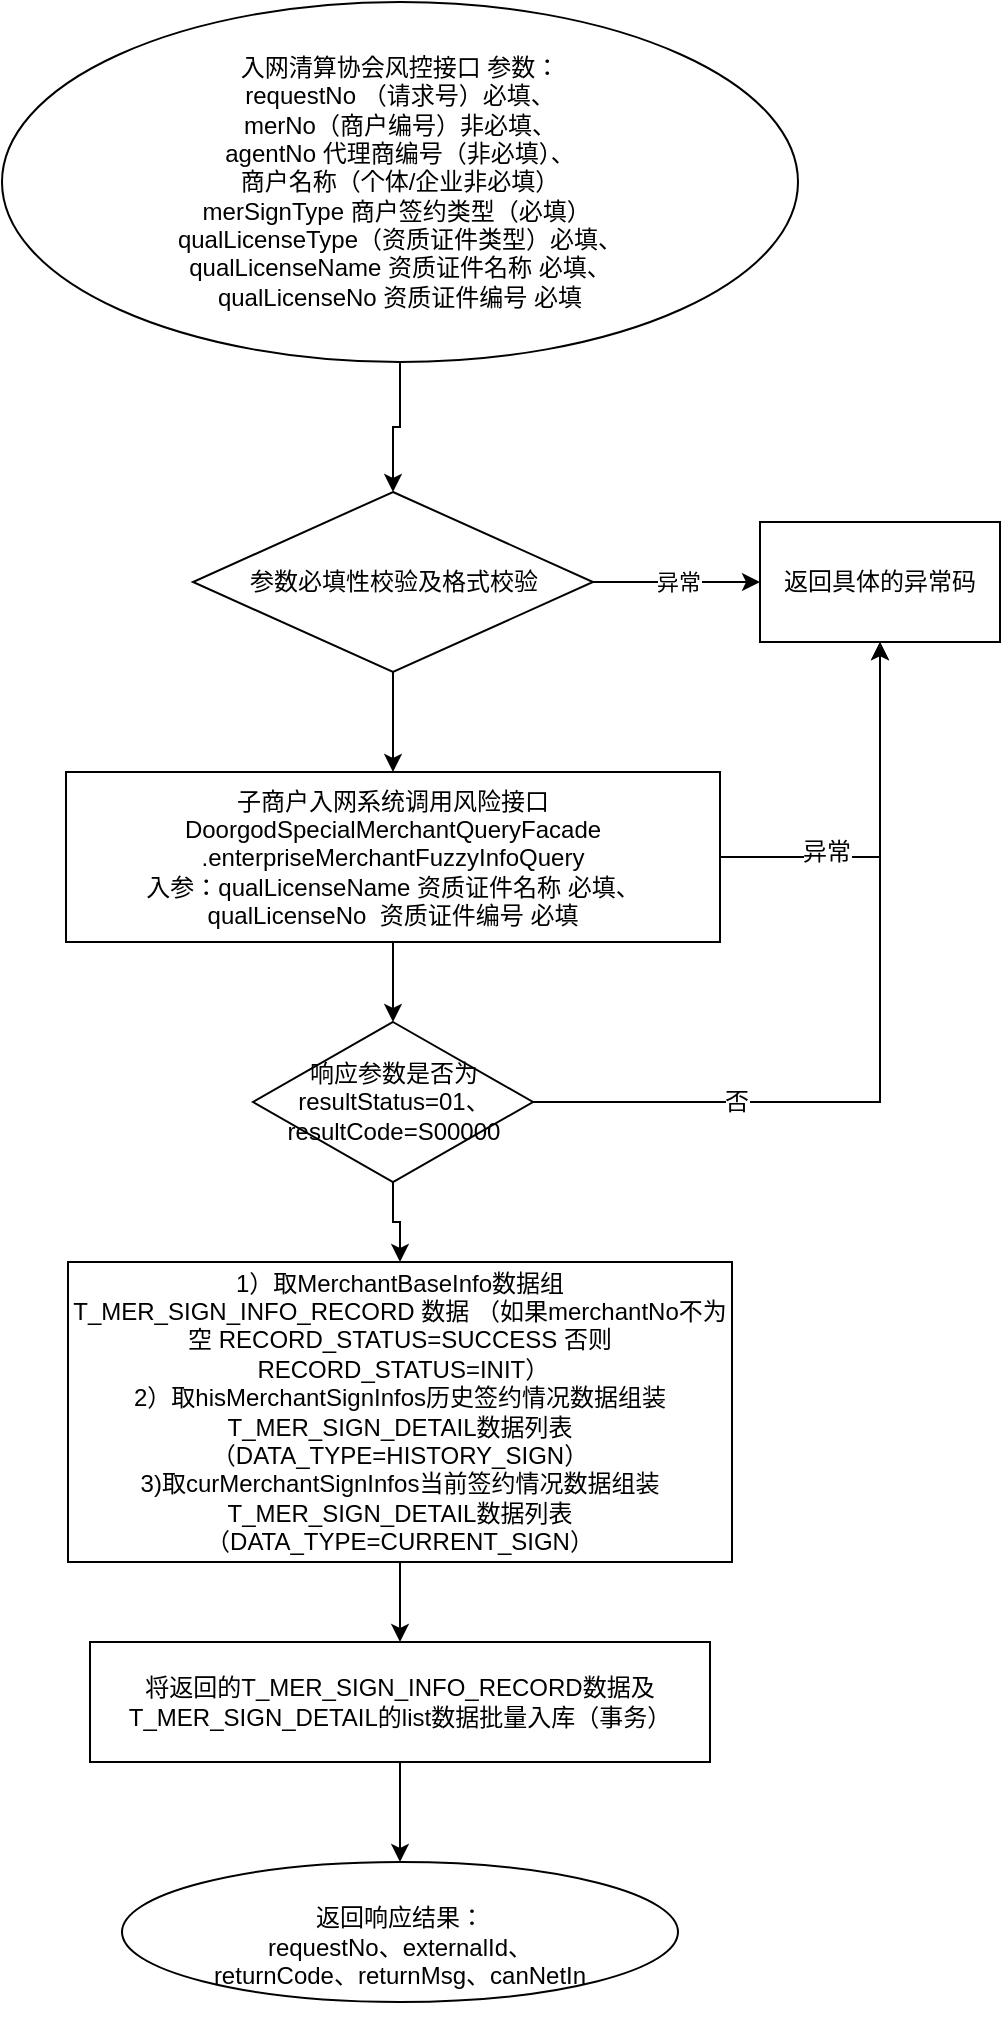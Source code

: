 <mxfile version="10.6.9" type="github"><diagram id="E_lUM278FZuvlh8KdP6W" name="Page-1"><mxGraphModel dx="906" dy="1710" grid="1" gridSize="10" guides="1" tooltips="1" connect="1" arrows="1" fold="1" page="1" pageScale="1" pageWidth="827" pageHeight="1169" math="0" shadow="0"><root><mxCell id="0"/><mxCell id="1" parent="0"/><mxCell id="YJUiLqajVrvn7qK5dmA4-21" style="edgeStyle=orthogonalEdgeStyle;rounded=0;orthogonalLoop=1;jettySize=auto;html=1;entryX=0.5;entryY=0;entryDx=0;entryDy=0;" parent="1" source="YJUiLqajVrvn7qK5dmA4-1" target="YJUiLqajVrvn7qK5dmA4-3" edge="1"><mxGeometry relative="1" as="geometry"/></mxCell><mxCell id="YJUiLqajVrvn7qK5dmA4-1" value="入网清算协会风控接口 参数：&lt;br&gt;requestNo （请求号）必填、&lt;br&gt;merNo（&lt;span&gt;商户编号）非必填、&lt;br&gt;agentNo 代理商编号（非必填）、&lt;br&gt;商户名称（个体/企业非必填）&lt;br&gt;&lt;/span&gt;merSignType 商户签约类型（必填）&amp;nbsp;&lt;br&gt;qualLicenseType（资质证件类型）必填、&lt;span&gt;&lt;br&gt;&lt;/span&gt;qualLicense&lt;span&gt;Name 资质证件名称 必填、&lt;br&gt;&lt;/span&gt;qualLicenseNo&lt;span&gt;&amp;nbsp;资质证件编号 必填&lt;/span&gt;" style="ellipse;whiteSpace=wrap;html=1;" parent="1" vertex="1"><mxGeometry x="91" y="-60" width="398" height="180" as="geometry"/></mxCell><mxCell id="YJUiLqajVrvn7qK5dmA4-5" value="异常" style="edgeStyle=orthogonalEdgeStyle;rounded=0;orthogonalLoop=1;jettySize=auto;html=1;entryX=0;entryY=0.5;entryDx=0;entryDy=0;" parent="1" source="YJUiLqajVrvn7qK5dmA4-3" target="YJUiLqajVrvn7qK5dmA4-4" edge="1"><mxGeometry relative="1" as="geometry"/></mxCell><mxCell id="YJUiLqajVrvn7qK5dmA4-22" style="edgeStyle=orthogonalEdgeStyle;rounded=0;orthogonalLoop=1;jettySize=auto;html=1;entryX=0.5;entryY=0;entryDx=0;entryDy=0;" parent="1" source="YJUiLqajVrvn7qK5dmA4-3" target="YJUiLqajVrvn7qK5dmA4-6" edge="1"><mxGeometry relative="1" as="geometry"/></mxCell><mxCell id="YJUiLqajVrvn7qK5dmA4-3" value="参数必填性校验及格式校验" style="rhombus;whiteSpace=wrap;html=1;" parent="1" vertex="1"><mxGeometry x="186.5" y="185" width="200" height="90" as="geometry"/></mxCell><mxCell id="YJUiLqajVrvn7qK5dmA4-4" value="返回具体的异常码" style="rounded=0;whiteSpace=wrap;html=1;" parent="1" vertex="1"><mxGeometry x="470" y="200" width="120" height="60" as="geometry"/></mxCell><mxCell id="YJUiLqajVrvn7qK5dmA4-8" style="edgeStyle=orthogonalEdgeStyle;rounded=0;orthogonalLoop=1;jettySize=auto;html=1;exitX=1;exitY=0.5;exitDx=0;exitDy=0;" parent="1" source="YJUiLqajVrvn7qK5dmA4-6" target="YJUiLqajVrvn7qK5dmA4-4" edge="1"><mxGeometry relative="1" as="geometry"/></mxCell><mxCell id="YJUiLqajVrvn7qK5dmA4-9" value="异常" style="text;html=1;resizable=0;points=[];align=center;verticalAlign=middle;labelBackgroundColor=#ffffff;" parent="YJUiLqajVrvn7qK5dmA4-8" vertex="1" connectable="0"><mxGeometry x="-0.436" y="3" relative="1" as="geometry"><mxPoint as="offset"/></mxGeometry></mxCell><mxCell id="YJUiLqajVrvn7qK5dmA4-11" style="edgeStyle=orthogonalEdgeStyle;rounded=0;orthogonalLoop=1;jettySize=auto;html=1;" parent="1" source="YJUiLqajVrvn7qK5dmA4-6" target="YJUiLqajVrvn7qK5dmA4-10" edge="1"><mxGeometry relative="1" as="geometry"/></mxCell><mxCell id="YJUiLqajVrvn7qK5dmA4-6" value="&lt;span&gt;子商户入网系统调用风险接口&lt;br&gt;&lt;/span&gt;&lt;span&gt;DoorgodSpecialMerchantQueryFacade&lt;br&gt;&lt;/span&gt;.enterpriseMerchantFuzzyInfoQuery&lt;span&gt;&lt;br&gt;&lt;/span&gt;&lt;span&gt;入参：&lt;/span&gt;qualLicenseName 资质证件名称 必填、&lt;br&gt;qualLicenseNo &amp;nbsp;资质证件编号 必填&lt;span&gt;&lt;br&gt;&lt;/span&gt;" style="rounded=0;whiteSpace=wrap;html=1;" parent="1" vertex="1"><mxGeometry x="123" y="325" width="327" height="85" as="geometry"/></mxCell><mxCell id="YJUiLqajVrvn7qK5dmA4-12" style="edgeStyle=orthogonalEdgeStyle;rounded=0;orthogonalLoop=1;jettySize=auto;html=1;exitX=1;exitY=0.5;exitDx=0;exitDy=0;entryX=0.5;entryY=1;entryDx=0;entryDy=0;" parent="1" source="YJUiLqajVrvn7qK5dmA4-10" target="YJUiLqajVrvn7qK5dmA4-4" edge="1"><mxGeometry relative="1" as="geometry"/></mxCell><mxCell id="YJUiLqajVrvn7qK5dmA4-16" value="否" style="text;html=1;resizable=0;points=[];align=center;verticalAlign=middle;labelBackgroundColor=#ffffff;" parent="YJUiLqajVrvn7qK5dmA4-12" vertex="1" connectable="0"><mxGeometry x="-0.499" relative="1" as="geometry"><mxPoint as="offset"/></mxGeometry></mxCell><mxCell id="YJUiLqajVrvn7qK5dmA4-18" style="edgeStyle=orthogonalEdgeStyle;rounded=0;orthogonalLoop=1;jettySize=auto;html=1;" parent="1" source="YJUiLqajVrvn7qK5dmA4-10" target="YJUiLqajVrvn7qK5dmA4-17" edge="1"><mxGeometry relative="1" as="geometry"/></mxCell><mxCell id="YJUiLqajVrvn7qK5dmA4-10" value="响应参数是否为&lt;br&gt;&lt;span&gt;resultStatus=&lt;/span&gt;&lt;span&gt;01、&lt;br&gt;&lt;/span&gt;resultCode=&lt;span&gt;S00000&lt;/span&gt;&lt;span&gt;&lt;br&gt;&lt;/span&gt;" style="rhombus;whiteSpace=wrap;html=1;" parent="1" vertex="1"><mxGeometry x="216.5" y="450" width="140" height="80" as="geometry"/></mxCell><mxCell id="YJUiLqajVrvn7qK5dmA4-20" style="edgeStyle=orthogonalEdgeStyle;rounded=0;orthogonalLoop=1;jettySize=auto;html=1;" parent="1" source="YJUiLqajVrvn7qK5dmA4-17" target="YJUiLqajVrvn7qK5dmA4-19" edge="1"><mxGeometry relative="1" as="geometry"/></mxCell><mxCell id="YJUiLqajVrvn7qK5dmA4-17" value="&lt;span&gt;1）取MerchantBaseInfo数据组 T_&lt;/span&gt;&lt;span&gt;MER_&lt;/span&gt;&lt;span&gt;SIGN&lt;/span&gt;&lt;span&gt;_INFO_RECORD 数据 （如果merchantNo不为空&amp;nbsp;&lt;/span&gt;&lt;span&gt;RECORD&lt;/span&gt;&lt;span&gt;_&lt;/span&gt;&lt;span&gt;STATUS=SUCCESS 否则 &amp;nbsp;&lt;/span&gt;RECORD_STATUS=INIT）&lt;br&gt;2）取&lt;span&gt;hisMerchantSignInfos历史签约情况数据组装&lt;/span&gt;&lt;span&gt;T_MER&lt;/span&gt;&lt;span&gt;_&lt;/span&gt;&lt;span&gt;SIGN&lt;/span&gt;&lt;span&gt;_DETAIL数据列表（DATA_TYPE=&lt;/span&gt;&lt;span&gt;HISTORY_SIGN&lt;/span&gt;）&lt;br&gt;3)取&lt;span&gt;curMerchantSignInfos当前签约情况数据组装&lt;/span&gt;T_MER_SIGN_DETAIL数据列表（DATA_TYPE=&lt;span&gt;CURRENT&lt;/span&gt;_SIGN）&lt;br&gt;" style="rounded=0;whiteSpace=wrap;html=1;" parent="1" vertex="1"><mxGeometry x="124" y="570" width="332" height="150" as="geometry"/></mxCell><mxCell id="YJUiLqajVrvn7qK5dmA4-24" style="edgeStyle=orthogonalEdgeStyle;rounded=0;orthogonalLoop=1;jettySize=auto;html=1;exitX=0.5;exitY=1;exitDx=0;exitDy=0;entryX=0.5;entryY=0;entryDx=0;entryDy=0;" parent="1" source="YJUiLqajVrvn7qK5dmA4-19" target="YJUiLqajVrvn7qK5dmA4-23" edge="1"><mxGeometry relative="1" as="geometry"/></mxCell><mxCell id="YJUiLqajVrvn7qK5dmA4-19" value="将返回的T_MER_SIGN_INFO_RECORD数据及T_MER_SIGN_DETAIL的list数据批量入库（事务）" style="rounded=0;whiteSpace=wrap;html=1;" parent="1" vertex="1"><mxGeometry x="135" y="760" width="310" height="60" as="geometry"/></mxCell><mxCell id="YJUiLqajVrvn7qK5dmA4-23" value="&lt;br&gt;&lt;br&gt;返回响应结果：&lt;br&gt;requestNo、externalId、&lt;br&gt;returnCode、&lt;span style=&quot;font-family: &amp;#34;helvetica&amp;#34;&quot;&gt;returnMsg&lt;/span&gt;&lt;span style=&quot;font-family: &amp;#34;helvetica&amp;#34;&quot;&gt;、&lt;/span&gt;&lt;span style=&quot;font-family: &amp;#34;helvetica&amp;#34;&quot;&gt;canNetIn&lt;/span&gt;&lt;span style=&quot;font-family: &amp;#34;helvetica&amp;#34;&quot;&gt;&lt;br&gt;&lt;/span&gt;&lt;br&gt;" style="ellipse;whiteSpace=wrap;html=1;" parent="1" vertex="1"><mxGeometry x="151" y="870" width="278" height="70" as="geometry"/></mxCell></root></mxGraphModel></diagram></mxfile>